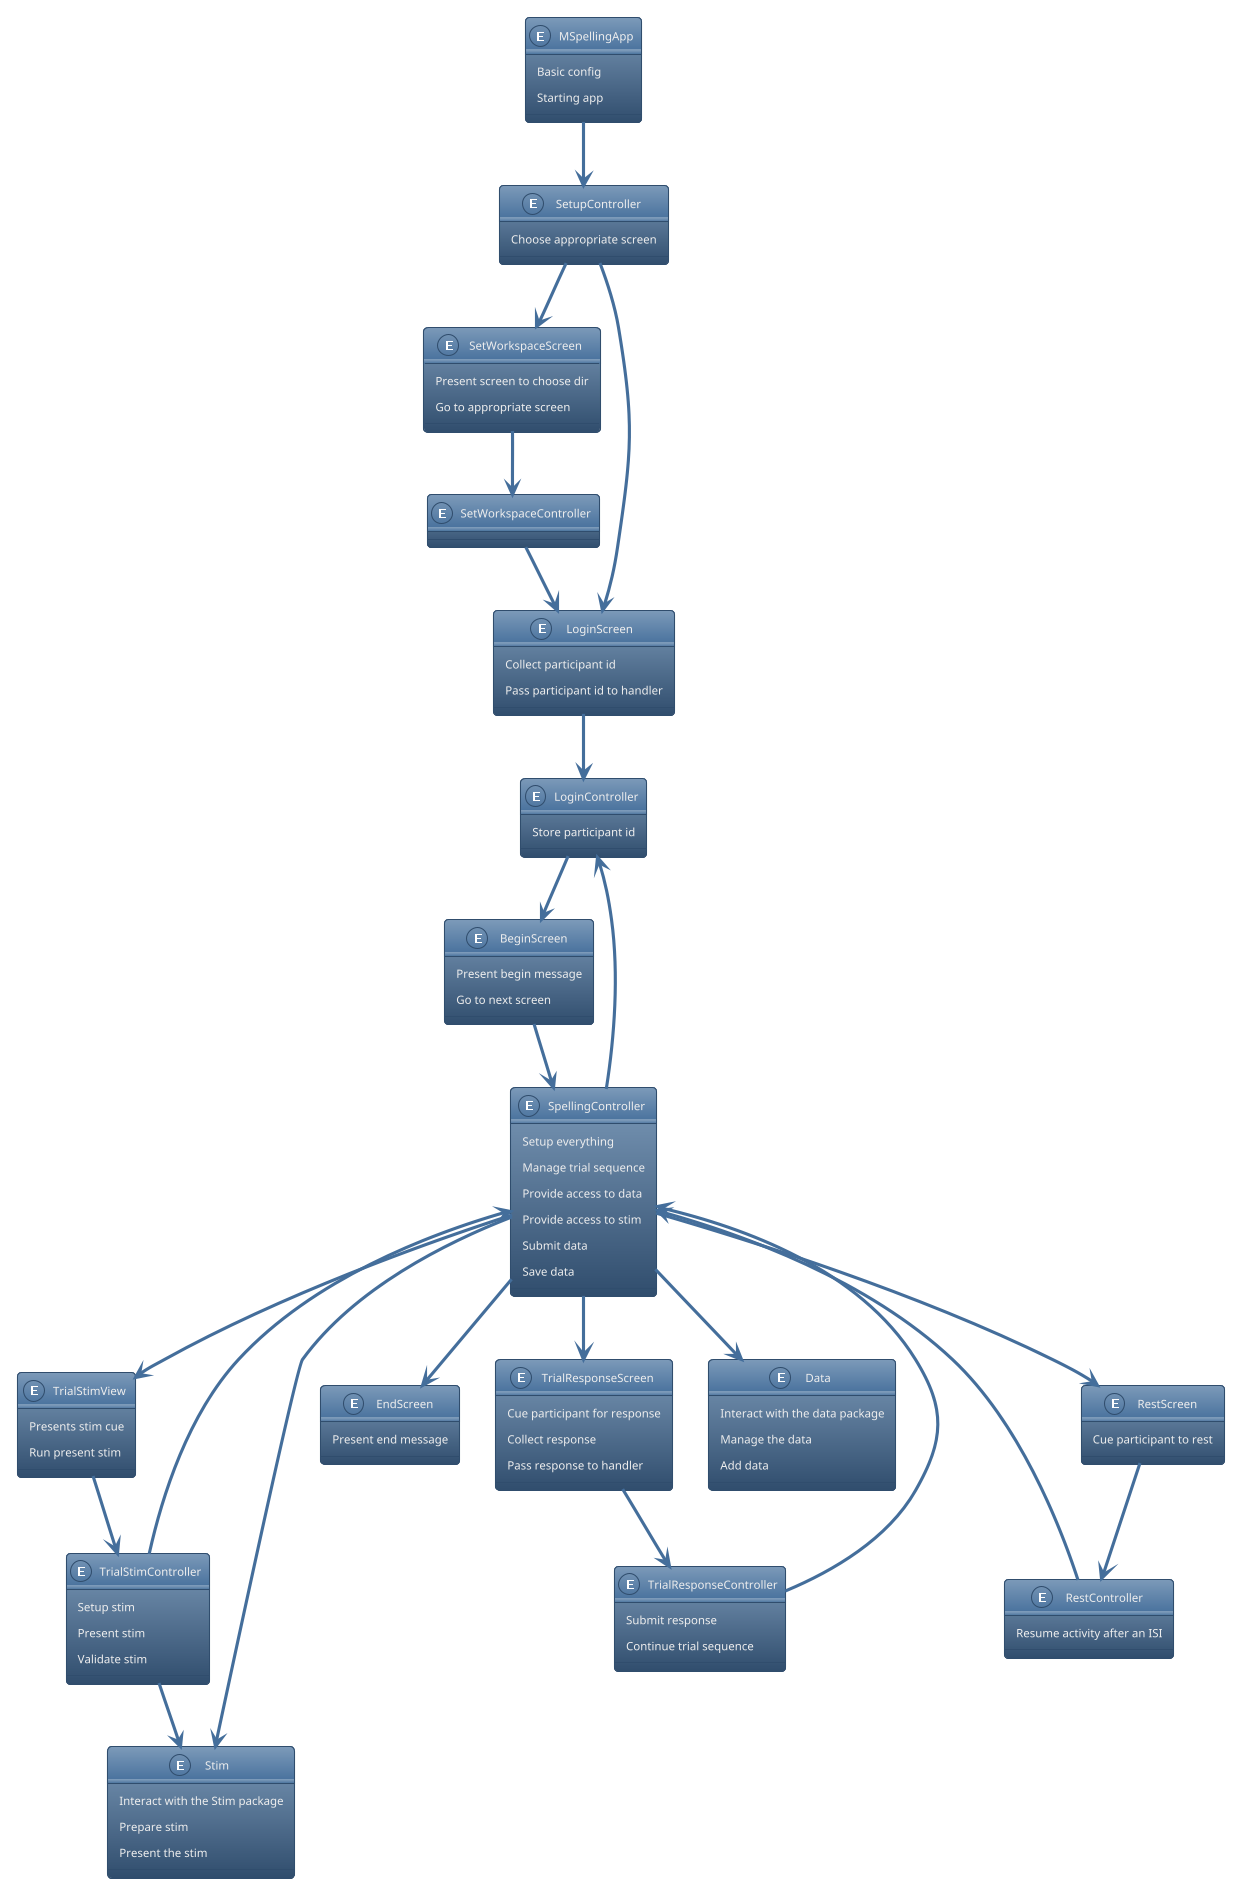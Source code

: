 @startuml Entities and Responsibilities
!theme spacelab

entity MSpellingApp {
    Basic config
    Starting app
}

entity SetupController {
    Choose appropriate screen
}

entity SetWorkspaceScreen {
    Present screen to choose dir 
    Go to appropriate screen
}

entity SetWorkspaceController {
}

entity LoginScreen {
    Collect participant id
    Pass participant id to handler
}

entity LoginController {
    Store participant id
}

entity BeginScreen {
    Present begin message
    Go to next screen
}

entity SpellingController {
    Setup everything
    Manage trial sequence 
    Provide access to data
    Provide access to stim
    Submit data
    Save data
}

entity TrialStimView {
    Presents stim cue
    Run present stim
}

entity TrialStimController {
    Setup stim 
    Present stim
    Validate stim
}

entity TrialResponseScreen {
    Cue participant for response 
    Collect response
    Pass response to handler
}

entity TrialResponseController {
    Submit response
    Continue trial sequence
}

entity RestScreen {
    Cue participant to rest 
}

entity RestController {
    Resume activity after an ISI
}

entity EndScreen {
    Present end message
}

entity Stim {   
    Interact with the Stim package 
    Prepare stim 
    Present the stim
}

entity Data {
    Interact with the data package 
    Manage the data 
    Add data
}

MSpellingApp --> SetupController
SetupController --> SetWorkspaceScreen
SetupController --> LoginScreen
SetWorkspaceScreen --> SetWorkspaceController
SetWorkspaceController --> LoginScreen
LoginScreen --> LoginController
LoginController --> BeginScreen
BeginScreen --> SpellingController
SpellingController --> Data
SpellingController --> TrialStimView
TrialStimView --> TrialStimController
TrialStimController --> SpellingController
TrialStimController --> Stim
SpellingController --> TrialResponseScreen
TrialResponseScreen --> TrialResponseController
TrialResponseController --> SpellingController
SpellingController --> RestScreen
RestScreen --> RestController
RestController --> SpellingController
SpellingController --> EndScreen
SpellingController --> LoginController
SpellingController --> Stim
@enduml

